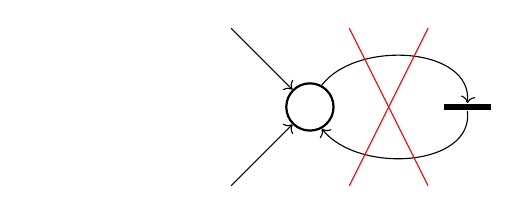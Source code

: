\usetikzlibrary{positioning,fit,backgrounds,arrows,shapes,automata,petri,calc,bending}
\tikzset{
    place/.style={
        circle,
        thick,
        minimum size=6mm,
                draw
    },
    transitionV/.style={
        rectangle,
        thick,
        fill=black,
        minimum height=6mm,
        inner xsep=1pt
    }
}
\begin{tikzpicture}[]
%\draw[gray!30] (0,-3) grid (12,3);
%\node[gray!50] at (0,0) {0};

\node [place,colored tokens={},label=above:$$] (p1) at (0,0){};

\node [transitionV,label=above:$$,rotate=90] (t1) at (2,0){};


\draw (p1) edge[->, bend left, in=90, out=60] node[below] {$$} (t1.east);
\draw (t1.west) edge[->, bend left, in=120, out=90] node[below] {$$} (p1);
\draw (-1,1) edge[->] node[below] {$$} (p1);
\draw (-1,-1) edge[->] node[below] {$$} (p1);

\draw[red] (0.5,1) -- (1.5,-1);
\draw[red,yscale=-1] (0.5,1) -- (1.5,-1);

\end{tikzpicture}